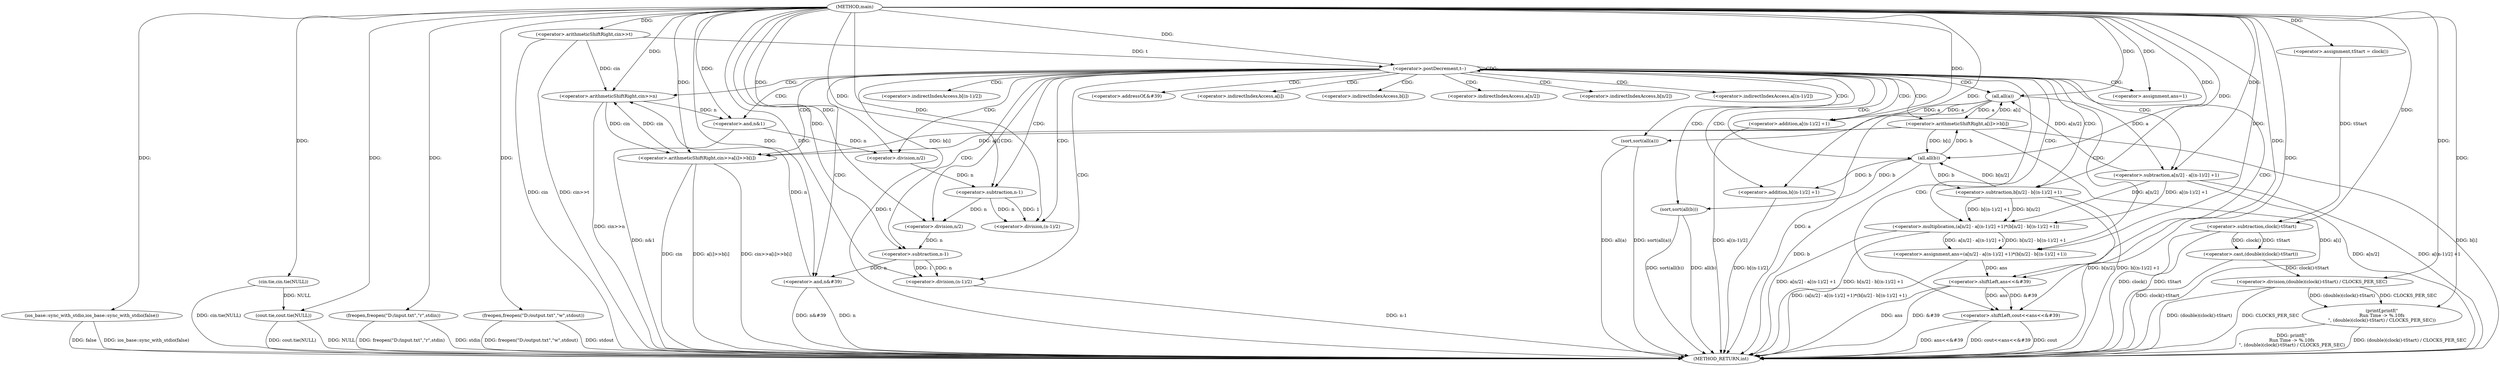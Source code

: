 digraph "main" {  
"1000851" [label = "(METHOD,main)" ]
"1000970" [label = "(METHOD_RETURN,int)" ]
"1000853" [label = "(ios_base::sync_with_stdio,ios_base::sync_with_stdio(false))" ]
"1000855" [label = "(cin.tie,cin.tie(NULL))" ]
"1000857" [label = "(cout.tie,cout.tie(NULL))" ]
"1000860" [label = "(<operator>.assignment,tStart = clock())" ]
"1000863" [label = "(freopen,freopen(\"D:/input.txt\",\"r\",stdin))" ]
"1000867" [label = "(freopen,freopen(\"D:/output.txt\",\"w\",stdout))" ]
"1000872" [label = "(<operator>.arithmeticShiftRight,cin>>t)" ]
"1000961" [label = "(printf,printf(\"\nRun Time -> %.10fs\n\", (double)(clock()-tStart) / CLOCKS_PER_SEC))" ]
"1000876" [label = "(<operator>.postDecrement,t--)" ]
"1000880" [label = "(<operator>.arithmeticShiftRight,cin>>n)" ]
"1000895" [label = "(sort,sort(all(a)))" ]
"1000898" [label = "(sort,sort(all(b)))" ]
"1000903" [label = "(<operator>.assignment,ans=1)" ]
"1000952" [label = "(<operator>.shiftLeft,cout<<ans<<&#39)" ]
"1000958" [label = "(<operator>.and,n&#39)" ]
"1000963" [label = "(<operator>.division,(double)(clock()-tStart) / CLOCKS_PER_SEC)" ]
"1000886" [label = "(<operator>.arithmeticShiftRight,cin>>a[i]>>b[i])" ]
"1000907" [label = "(<operator>.and,n&1)" ]
"1000964" [label = "(<operator>.cast,(double)(clock()-tStart))" ]
"1000896" [label = "(all,all(a))" ]
"1000899" [label = "(all,all(b))" ]
"1000954" [label = "(<operator>.shiftLeft,ans<<&#39)" ]
"1000966" [label = "(<operator>.subtraction,clock()-tStart)" ]
"1000888" [label = "(<operator>.arithmeticShiftRight,a[i]>>b[i])" ]
"1000919" [label = "(<operator>.assignment,ans=(a[n/2] - a[(n-1)/2] +1)*(b[n/2] - b[(n-1)/2] +1))" ]
"1000921" [label = "(<operator>.multiplication,(a[n/2] - a[(n-1)/2] +1)*(b[n/2] - b[(n-1)/2] +1))" ]
"1000922" [label = "(<operator>.subtraction,a[n/2] - a[(n-1)/2] +1)" ]
"1000937" [label = "(<operator>.subtraction,b[n/2] - b[(n-1)/2] +1)" ]
"1000928" [label = "(<operator>.addition,a[(n-1)/2] +1)" ]
"1000943" [label = "(<operator>.addition,b[(n-1)/2] +1)" ]
"1000925" [label = "(<operator>.division,n/2)" ]
"1000940" [label = "(<operator>.division,n/2)" ]
"1000931" [label = "(<operator>.division,(n-1)/2)" ]
"1000946" [label = "(<operator>.division,(n-1)/2)" ]
"1000932" [label = "(<operator>.subtraction,n-1)" ]
"1000947" [label = "(<operator>.subtraction,n-1)" ]
"1000956" [label = "(<operator>.addressOf,&#39)" ]
"1000889" [label = "(<operator>.indirectIndexAccess,a[i])" ]
"1000892" [label = "(<operator>.indirectIndexAccess,b[i])" ]
"1000923" [label = "(<operator>.indirectIndexAccess,a[n/2])" ]
"1000938" [label = "(<operator>.indirectIndexAccess,b[n/2])" ]
"1000929" [label = "(<operator>.indirectIndexAccess,a[(n-1)/2])" ]
"1000944" [label = "(<operator>.indirectIndexAccess,b[(n-1)/2])" ]
  "1000853" -> "1000970"  [ label = "DDG: ios_base::sync_with_stdio(false)"] 
  "1000855" -> "1000970"  [ label = "DDG: cin.tie(NULL)"] 
  "1000857" -> "1000970"  [ label = "DDG: NULL"] 
  "1000857" -> "1000970"  [ label = "DDG: cout.tie(NULL)"] 
  "1000863" -> "1000970"  [ label = "DDG: freopen(\"D:/input.txt\",\"r\",stdin)"] 
  "1000867" -> "1000970"  [ label = "DDG: freopen(\"D:/output.txt\",\"w\",stdout)"] 
  "1000872" -> "1000970"  [ label = "DDG: cin"] 
  "1000872" -> "1000970"  [ label = "DDG: cin>>t"] 
  "1000876" -> "1000970"  [ label = "DDG: t"] 
  "1000966" -> "1000970"  [ label = "DDG: clock()"] 
  "1000966" -> "1000970"  [ label = "DDG: tStart"] 
  "1000964" -> "1000970"  [ label = "DDG: clock()-tStart"] 
  "1000963" -> "1000970"  [ label = "DDG: (double)(clock()-tStart)"] 
  "1000961" -> "1000970"  [ label = "DDG: (double)(clock()-tStart) / CLOCKS_PER_SEC"] 
  "1000961" -> "1000970"  [ label = "DDG: printf(\"\nRun Time -> %.10fs\n\", (double)(clock()-tStart) / CLOCKS_PER_SEC)"] 
  "1000880" -> "1000970"  [ label = "DDG: cin>>n"] 
  "1000886" -> "1000970"  [ label = "DDG: cin"] 
  "1000888" -> "1000970"  [ label = "DDG: a[i]"] 
  "1000888" -> "1000970"  [ label = "DDG: b[i]"] 
  "1000886" -> "1000970"  [ label = "DDG: a[i]>>b[i]"] 
  "1000886" -> "1000970"  [ label = "DDG: cin>>a[i]>>b[i]"] 
  "1000896" -> "1000970"  [ label = "DDG: a"] 
  "1000895" -> "1000970"  [ label = "DDG: all(a)"] 
  "1000895" -> "1000970"  [ label = "DDG: sort(all(a))"] 
  "1000899" -> "1000970"  [ label = "DDG: b"] 
  "1000898" -> "1000970"  [ label = "DDG: all(b)"] 
  "1000898" -> "1000970"  [ label = "DDG: sort(all(b))"] 
  "1000907" -> "1000970"  [ label = "DDG: n&1"] 
  "1000922" -> "1000970"  [ label = "DDG: a[n/2]"] 
  "1000928" -> "1000970"  [ label = "DDG: a[(n-1)/2]"] 
  "1000922" -> "1000970"  [ label = "DDG: a[(n-1)/2] +1"] 
  "1000921" -> "1000970"  [ label = "DDG: a[n/2] - a[(n-1)/2] +1"] 
  "1000937" -> "1000970"  [ label = "DDG: b[n/2]"] 
  "1000946" -> "1000970"  [ label = "DDG: n-1"] 
  "1000943" -> "1000970"  [ label = "DDG: b[(n-1)/2]"] 
  "1000937" -> "1000970"  [ label = "DDG: b[(n-1)/2] +1"] 
  "1000921" -> "1000970"  [ label = "DDG: b[n/2] - b[(n-1)/2] +1"] 
  "1000919" -> "1000970"  [ label = "DDG: (a[n/2] - a[(n-1)/2] +1)*(b[n/2] - b[(n-1)/2] +1)"] 
  "1000954" -> "1000970"  [ label = "DDG: ans"] 
  "1000954" -> "1000970"  [ label = "DDG: &#39"] 
  "1000952" -> "1000970"  [ label = "DDG: ans<<&#39"] 
  "1000952" -> "1000970"  [ label = "DDG: cout<<ans<<&#39"] 
  "1000958" -> "1000970"  [ label = "DDG: n"] 
  "1000958" -> "1000970"  [ label = "DDG: n&#39"] 
  "1000963" -> "1000970"  [ label = "DDG: CLOCKS_PER_SEC"] 
  "1000867" -> "1000970"  [ label = "DDG: stdout"] 
  "1000863" -> "1000970"  [ label = "DDG: stdin"] 
  "1000853" -> "1000970"  [ label = "DDG: false"] 
  "1000952" -> "1000970"  [ label = "DDG: cout"] 
  "1000851" -> "1000860"  [ label = "DDG: "] 
  "1000851" -> "1000853"  [ label = "DDG: "] 
  "1000851" -> "1000855"  [ label = "DDG: "] 
  "1000855" -> "1000857"  [ label = "DDG: NULL"] 
  "1000851" -> "1000857"  [ label = "DDG: "] 
  "1000851" -> "1000863"  [ label = "DDG: "] 
  "1000851" -> "1000867"  [ label = "DDG: "] 
  "1000851" -> "1000872"  [ label = "DDG: "] 
  "1000851" -> "1000961"  [ label = "DDG: "] 
  "1000963" -> "1000961"  [ label = "DDG: CLOCKS_PER_SEC"] 
  "1000963" -> "1000961"  [ label = "DDG: (double)(clock()-tStart)"] 
  "1000872" -> "1000876"  [ label = "DDG: t"] 
  "1000851" -> "1000876"  [ label = "DDG: "] 
  "1000851" -> "1000903"  [ label = "DDG: "] 
  "1000964" -> "1000963"  [ label = "DDG: clock()-tStart"] 
  "1000851" -> "1000963"  [ label = "DDG: "] 
  "1000872" -> "1000880"  [ label = "DDG: cin"] 
  "1000886" -> "1000880"  [ label = "DDG: cin"] 
  "1000851" -> "1000880"  [ label = "DDG: "] 
  "1000958" -> "1000880"  [ label = "DDG: n"] 
  "1000896" -> "1000895"  [ label = "DDG: a"] 
  "1000899" -> "1000898"  [ label = "DDG: b"] 
  "1000851" -> "1000952"  [ label = "DDG: "] 
  "1000954" -> "1000952"  [ label = "DDG: ans"] 
  "1000954" -> "1000952"  [ label = "DDG: &#39"] 
  "1000947" -> "1000958"  [ label = "DDG: n"] 
  "1000851" -> "1000958"  [ label = "DDG: "] 
  "1000966" -> "1000964"  [ label = "DDG: tStart"] 
  "1000966" -> "1000964"  [ label = "DDG: clock()"] 
  "1000880" -> "1000886"  [ label = "DDG: cin"] 
  "1000851" -> "1000886"  [ label = "DDG: "] 
  "1000888" -> "1000886"  [ label = "DDG: b[i]"] 
  "1000888" -> "1000886"  [ label = "DDG: a[i]"] 
  "1000888" -> "1000896"  [ label = "DDG: a[i]"] 
  "1000922" -> "1000896"  [ label = "DDG: a[n/2]"] 
  "1000851" -> "1000896"  [ label = "DDG: "] 
  "1000888" -> "1000899"  [ label = "DDG: b[i]"] 
  "1000937" -> "1000899"  [ label = "DDG: b[n/2]"] 
  "1000851" -> "1000899"  [ label = "DDG: "] 
  "1000880" -> "1000907"  [ label = "DDG: n"] 
  "1000851" -> "1000907"  [ label = "DDG: "] 
  "1000919" -> "1000954"  [ label = "DDG: ans"] 
  "1000851" -> "1000954"  [ label = "DDG: "] 
  "1000851" -> "1000966"  [ label = "DDG: "] 
  "1000860" -> "1000966"  [ label = "DDG: tStart"] 
  "1000896" -> "1000888"  [ label = "DDG: a"] 
  "1000899" -> "1000888"  [ label = "DDG: b"] 
  "1000921" -> "1000919"  [ label = "DDG: a[n/2] - a[(n-1)/2] +1"] 
  "1000921" -> "1000919"  [ label = "DDG: b[n/2] - b[(n-1)/2] +1"] 
  "1000851" -> "1000919"  [ label = "DDG: "] 
  "1000922" -> "1000921"  [ label = "DDG: a[n/2]"] 
  "1000922" -> "1000921"  [ label = "DDG: a[(n-1)/2] +1"] 
  "1000937" -> "1000921"  [ label = "DDG: b[(n-1)/2] +1"] 
  "1000937" -> "1000921"  [ label = "DDG: b[n/2]"] 
  "1000896" -> "1000922"  [ label = "DDG: a"] 
  "1000851" -> "1000922"  [ label = "DDG: "] 
  "1000899" -> "1000937"  [ label = "DDG: b"] 
  "1000851" -> "1000937"  [ label = "DDG: "] 
  "1000896" -> "1000928"  [ label = "DDG: a"] 
  "1000851" -> "1000928"  [ label = "DDG: "] 
  "1000899" -> "1000943"  [ label = "DDG: b"] 
  "1000851" -> "1000943"  [ label = "DDG: "] 
  "1000907" -> "1000925"  [ label = "DDG: n"] 
  "1000851" -> "1000925"  [ label = "DDG: "] 
  "1000932" -> "1000940"  [ label = "DDG: n"] 
  "1000851" -> "1000940"  [ label = "DDG: "] 
  "1000932" -> "1000931"  [ label = "DDG: n"] 
  "1000932" -> "1000931"  [ label = "DDG: 1"] 
  "1000851" -> "1000931"  [ label = "DDG: "] 
  "1000947" -> "1000946"  [ label = "DDG: 1"] 
  "1000947" -> "1000946"  [ label = "DDG: n"] 
  "1000851" -> "1000946"  [ label = "DDG: "] 
  "1000925" -> "1000932"  [ label = "DDG: n"] 
  "1000851" -> "1000932"  [ label = "DDG: "] 
  "1000940" -> "1000947"  [ label = "DDG: n"] 
  "1000851" -> "1000947"  [ label = "DDG: "] 
  "1000876" -> "1000944"  [ label = "CDG: "] 
  "1000876" -> "1000886"  [ label = "CDG: "] 
  "1000876" -> "1000952"  [ label = "CDG: "] 
  "1000876" -> "1000943"  [ label = "CDG: "] 
  "1000876" -> "1000956"  [ label = "CDG: "] 
  "1000876" -> "1000958"  [ label = "CDG: "] 
  "1000876" -> "1000896"  [ label = "CDG: "] 
  "1000876" -> "1000880"  [ label = "CDG: "] 
  "1000876" -> "1000898"  [ label = "CDG: "] 
  "1000876" -> "1000922"  [ label = "CDG: "] 
  "1000876" -> "1000947"  [ label = "CDG: "] 
  "1000876" -> "1000931"  [ label = "CDG: "] 
  "1000876" -> "1000919"  [ label = "CDG: "] 
  "1000876" -> "1000892"  [ label = "CDG: "] 
  "1000876" -> "1000932"  [ label = "CDG: "] 
  "1000876" -> "1000940"  [ label = "CDG: "] 
  "1000876" -> "1000928"  [ label = "CDG: "] 
  "1000876" -> "1000876"  [ label = "CDG: "] 
  "1000876" -> "1000923"  [ label = "CDG: "] 
  "1000876" -> "1000938"  [ label = "CDG: "] 
  "1000876" -> "1000889"  [ label = "CDG: "] 
  "1000876" -> "1000925"  [ label = "CDG: "] 
  "1000876" -> "1000895"  [ label = "CDG: "] 
  "1000876" -> "1000929"  [ label = "CDG: "] 
  "1000876" -> "1000937"  [ label = "CDG: "] 
  "1000876" -> "1000888"  [ label = "CDG: "] 
  "1000876" -> "1000946"  [ label = "CDG: "] 
  "1000876" -> "1000903"  [ label = "CDG: "] 
  "1000876" -> "1000899"  [ label = "CDG: "] 
  "1000876" -> "1000921"  [ label = "CDG: "] 
  "1000876" -> "1000907"  [ label = "CDG: "] 
  "1000876" -> "1000954"  [ label = "CDG: "] 
}

